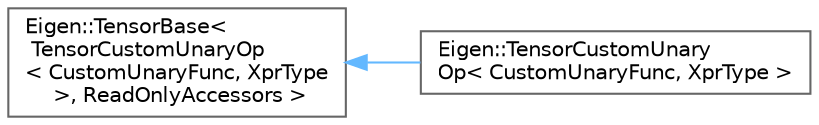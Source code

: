 digraph "类继承关系图"
{
 // LATEX_PDF_SIZE
  bgcolor="transparent";
  edge [fontname=Helvetica,fontsize=10,labelfontname=Helvetica,labelfontsize=10];
  node [fontname=Helvetica,fontsize=10,shape=box,height=0.2,width=0.4];
  rankdir="LR";
  Node0 [id="Node000000",label="Eigen::TensorBase\<\l TensorCustomUnaryOp\l\< CustomUnaryFunc, XprType\l \>, ReadOnlyAccessors \>",height=0.2,width=0.4,color="grey40", fillcolor="white", style="filled",URL="$class_eigen_1_1_tensor_base.html",tooltip=" "];
  Node0 -> Node1 [id="edge4747_Node000000_Node000001",dir="back",color="steelblue1",style="solid",tooltip=" "];
  Node1 [id="Node000001",label="Eigen::TensorCustomUnary\lOp\< CustomUnaryFunc, XprType \>",height=0.2,width=0.4,color="grey40", fillcolor="white", style="filled",URL="$class_eigen_1_1_tensor_custom_unary_op.html",tooltip="Tensor custom class."];
}
